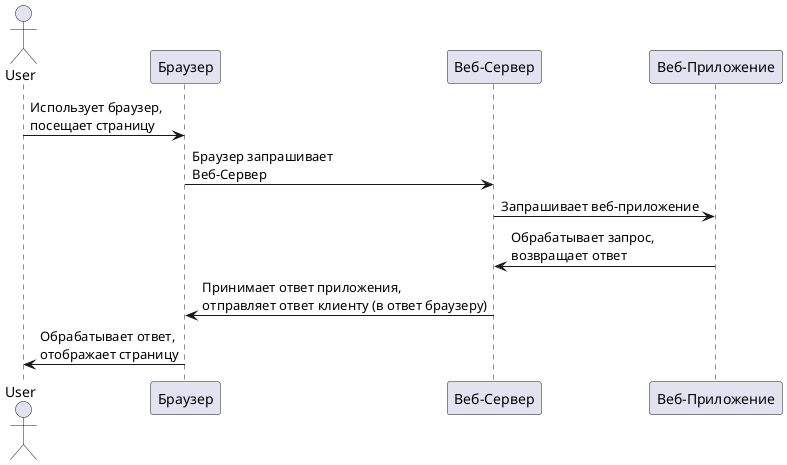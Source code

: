 @startuml

actor         User             as user
participant   "Браузер"        as browser
participant   "Веб-Сервер"     as server
participant   "Веб-Приложение" as app

user -> browser : Использует браузер, \nпосещает страницу
browser -> server : Браузер запрашивает \nВеб-Сервер
server -> app : Запрашивает веб-приложение
app -> server : Обрабатывает запрос,\nвозвращает ответ
server -> browser : Принимает ответ приложения,\nотправляет ответ клиенту (в ответ браузеру)
browser -> user : Обрабатывает ответ,\nотображает страницу

@enduml